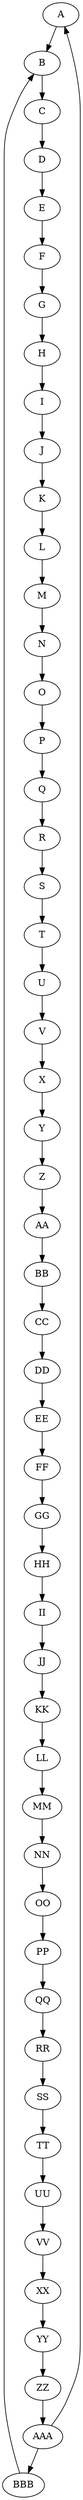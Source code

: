 digraph {
A -> B
B -> C
C -> D
D -> E
E -> F
F -> G
G -> H
H -> I 
I -> J
J -> K
K -> L
L -> M
M -> N
N -> O
O -> P
P -> Q
Q -> R
R -> S
S -> T
T -> U
U -> V
V -> X
X -> Y
Y -> Z
Z -> AA
AA -> BB
BB -> CC
CC -> DD
DD -> EE
EE -> FF
FF -> GG
GG -> HH
HH -> II 
II -> JJ
JJ -> KK
KK -> LL
LL -> MM
MM -> NN
NN -> OO
OO -> PP
PP -> QQ
QQ -> RR
RR -> SS
SS -> TT
TT -> UU
UU -> VV
VV -> XX
XX -> YY
YY -> ZZ
ZZ -> AAA
AAA -> BBB
AAA -> A
BBB -> B
}